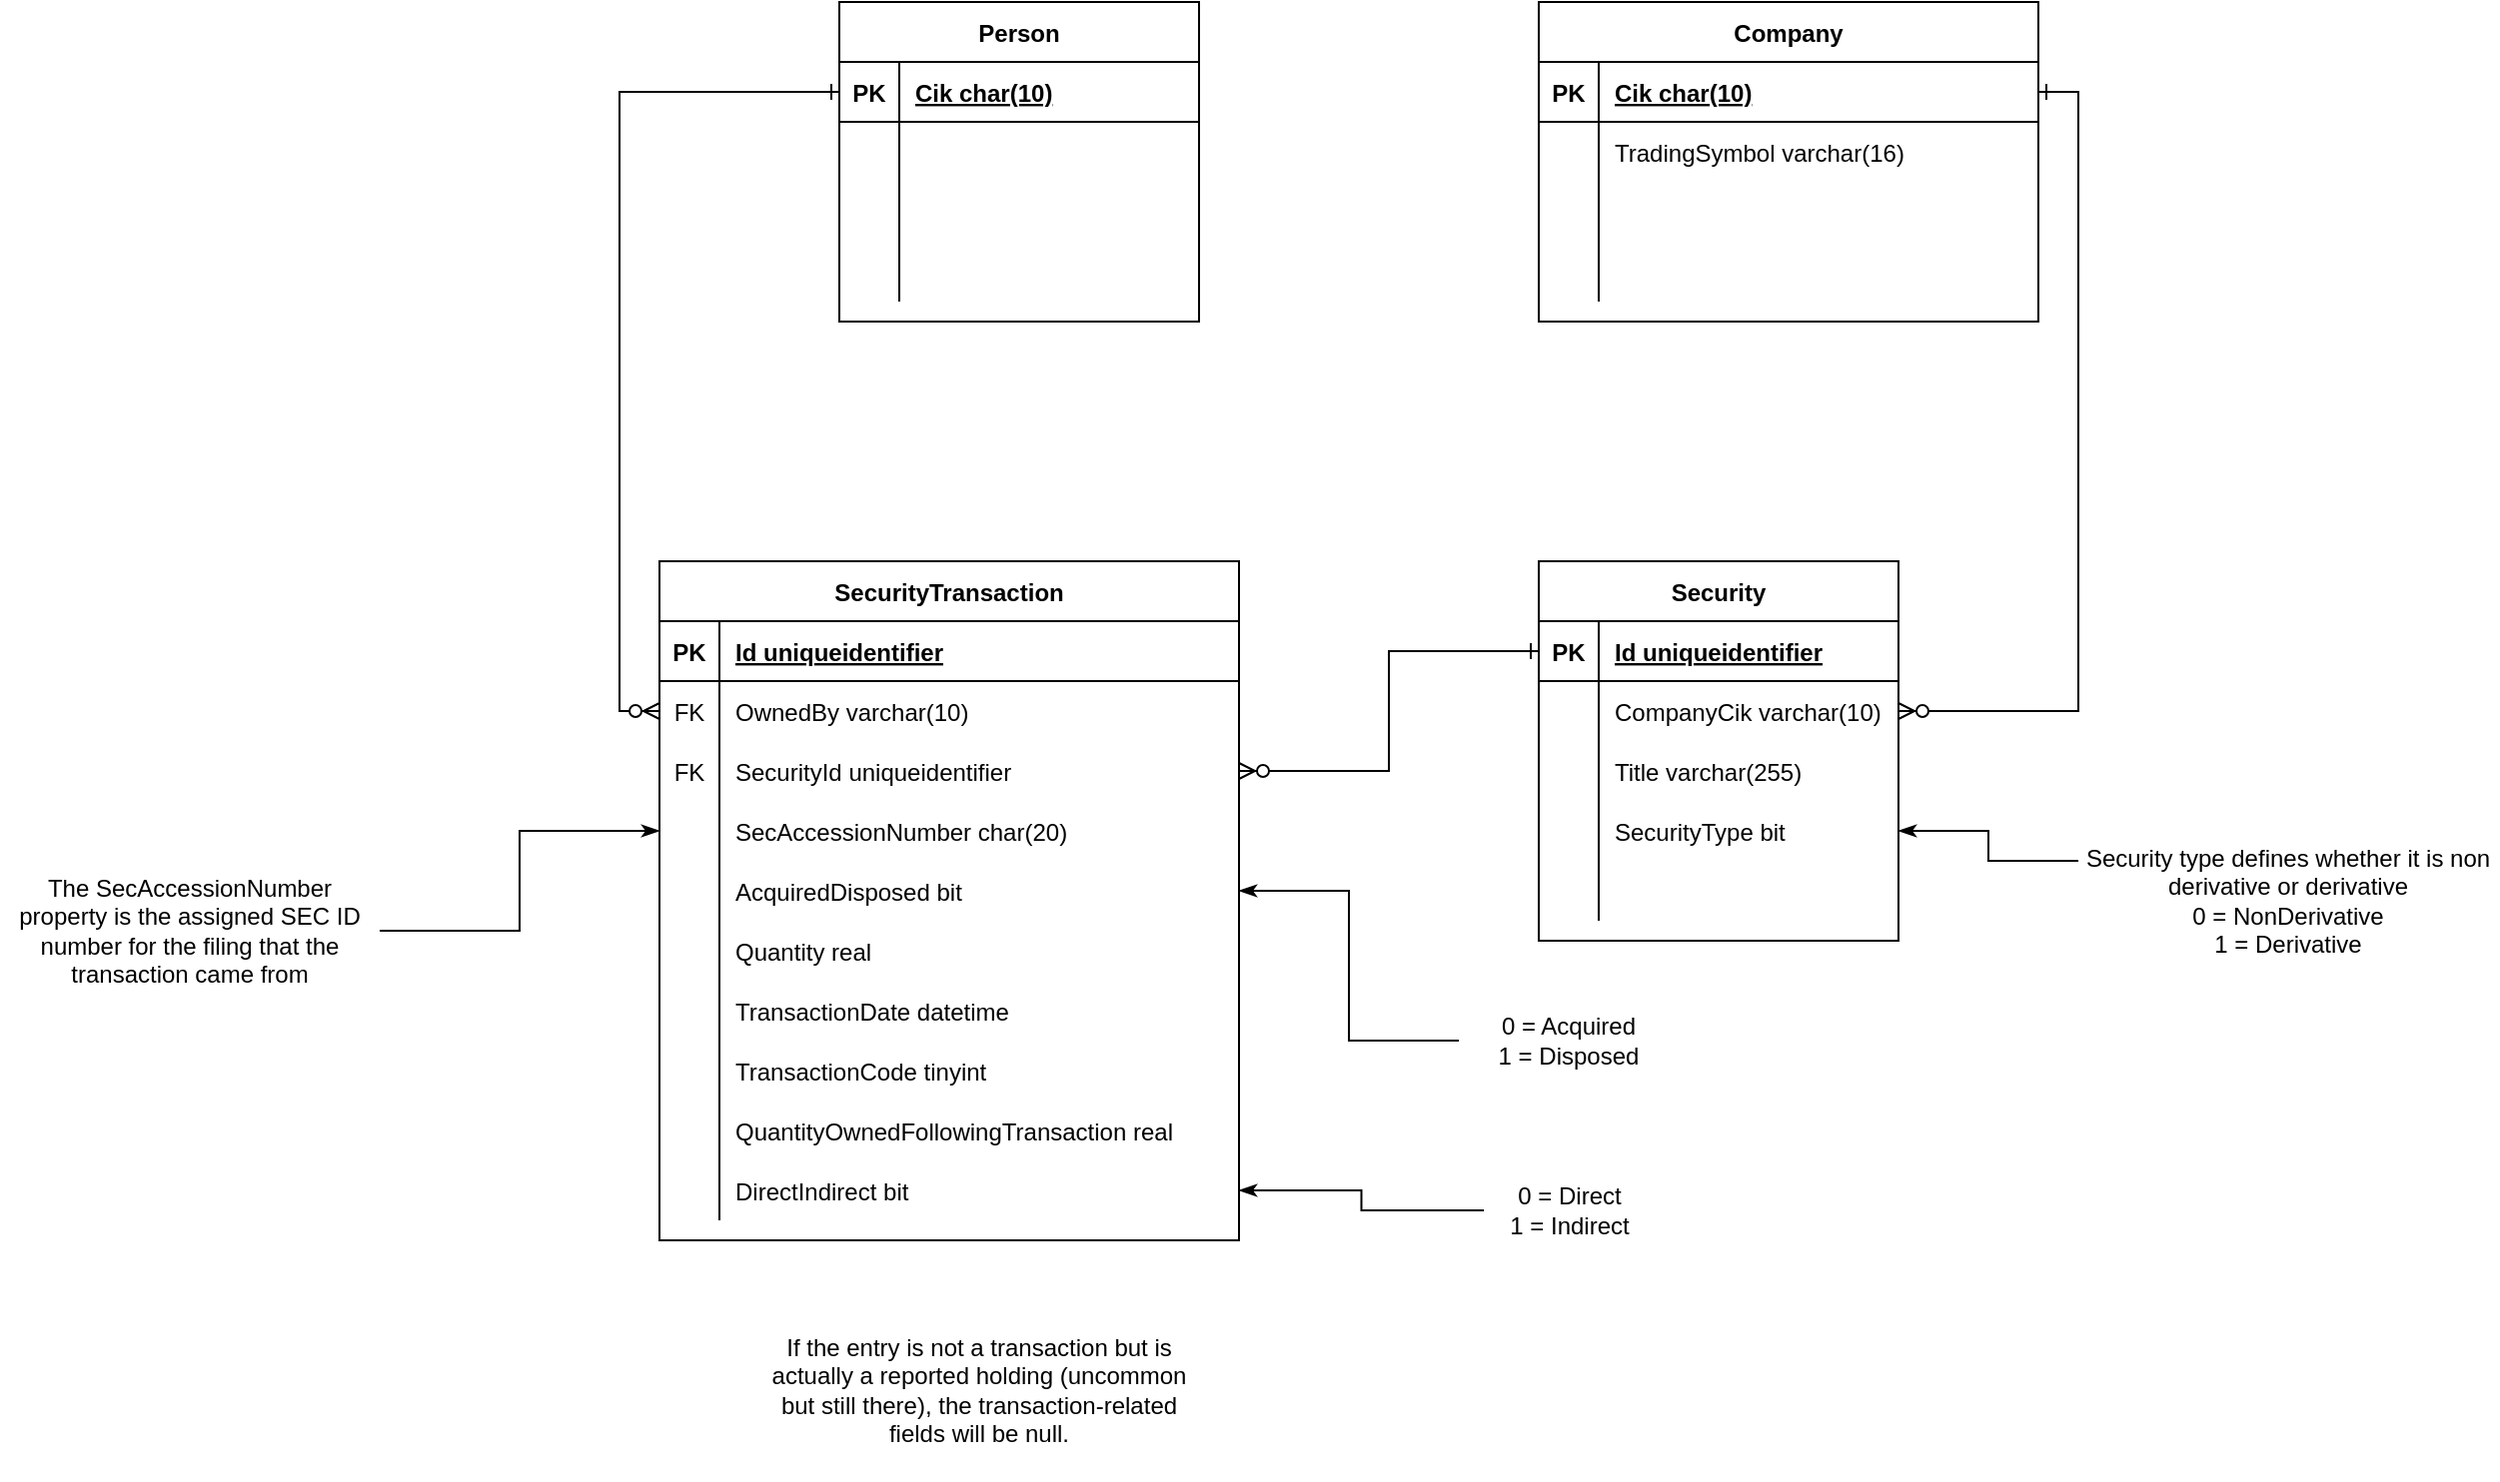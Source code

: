 <mxfile version="14.1.1" type="device"><diagram id="6W5HR7ICOnoBOupWS1DO" name="Page-1"><mxGraphModel dx="2035" dy="662" grid="1" gridSize="10" guides="1" tooltips="1" connect="1" arrows="1" fold="1" page="1" pageScale="1" pageWidth="850" pageHeight="1100" math="0" shadow="0"><root><mxCell id="0"/><mxCell id="1" parent="0"/><mxCell id="LILG7Z3rftx8jYJv71OW-1" value="Person" style="shape=table;startSize=30;container=1;collapsible=1;childLayout=tableLayout;fixedRows=1;rowLines=0;fontStyle=1;align=center;resizeLast=1;" vertex="1" parent="1"><mxGeometry x="110" y="170" width="180" height="160" as="geometry"/></mxCell><mxCell id="LILG7Z3rftx8jYJv71OW-2" value="" style="shape=partialRectangle;collapsible=0;dropTarget=0;pointerEvents=0;fillColor=none;top=0;left=0;bottom=1;right=0;points=[[0,0.5],[1,0.5]];portConstraint=eastwest;" vertex="1" parent="LILG7Z3rftx8jYJv71OW-1"><mxGeometry y="30" width="180" height="30" as="geometry"/></mxCell><mxCell id="LILG7Z3rftx8jYJv71OW-3" value="PK" style="shape=partialRectangle;connectable=0;fillColor=none;top=0;left=0;bottom=0;right=0;fontStyle=1;overflow=hidden;" vertex="1" parent="LILG7Z3rftx8jYJv71OW-2"><mxGeometry width="30" height="30" as="geometry"/></mxCell><mxCell id="LILG7Z3rftx8jYJv71OW-4" value="Cik char(10)" style="shape=partialRectangle;connectable=0;fillColor=none;top=0;left=0;bottom=0;right=0;align=left;spacingLeft=6;fontStyle=5;overflow=hidden;" vertex="1" parent="LILG7Z3rftx8jYJv71OW-2"><mxGeometry x="30" width="150" height="30" as="geometry"/></mxCell><mxCell id="LILG7Z3rftx8jYJv71OW-5" value="" style="shape=partialRectangle;collapsible=0;dropTarget=0;pointerEvents=0;fillColor=none;top=0;left=0;bottom=0;right=0;points=[[0,0.5],[1,0.5]];portConstraint=eastwest;" vertex="1" parent="LILG7Z3rftx8jYJv71OW-1"><mxGeometry y="60" width="180" height="30" as="geometry"/></mxCell><mxCell id="LILG7Z3rftx8jYJv71OW-6" value="" style="shape=partialRectangle;connectable=0;fillColor=none;top=0;left=0;bottom=0;right=0;editable=1;overflow=hidden;" vertex="1" parent="LILG7Z3rftx8jYJv71OW-5"><mxGeometry width="30" height="30" as="geometry"/></mxCell><mxCell id="LILG7Z3rftx8jYJv71OW-7" value="" style="shape=partialRectangle;connectable=0;fillColor=none;top=0;left=0;bottom=0;right=0;align=left;spacingLeft=6;overflow=hidden;" vertex="1" parent="LILG7Z3rftx8jYJv71OW-5"><mxGeometry x="30" width="150" height="30" as="geometry"/></mxCell><mxCell id="LILG7Z3rftx8jYJv71OW-8" value="" style="shape=partialRectangle;collapsible=0;dropTarget=0;pointerEvents=0;fillColor=none;top=0;left=0;bottom=0;right=0;points=[[0,0.5],[1,0.5]];portConstraint=eastwest;" vertex="1" parent="LILG7Z3rftx8jYJv71OW-1"><mxGeometry y="90" width="180" height="30" as="geometry"/></mxCell><mxCell id="LILG7Z3rftx8jYJv71OW-9" value="" style="shape=partialRectangle;connectable=0;fillColor=none;top=0;left=0;bottom=0;right=0;editable=1;overflow=hidden;" vertex="1" parent="LILG7Z3rftx8jYJv71OW-8"><mxGeometry width="30" height="30" as="geometry"/></mxCell><mxCell id="LILG7Z3rftx8jYJv71OW-10" value="" style="shape=partialRectangle;connectable=0;fillColor=none;top=0;left=0;bottom=0;right=0;align=left;spacingLeft=6;overflow=hidden;" vertex="1" parent="LILG7Z3rftx8jYJv71OW-8"><mxGeometry x="30" width="150" height="30" as="geometry"/></mxCell><mxCell id="LILG7Z3rftx8jYJv71OW-11" value="" style="shape=partialRectangle;collapsible=0;dropTarget=0;pointerEvents=0;fillColor=none;top=0;left=0;bottom=0;right=0;points=[[0,0.5],[1,0.5]];portConstraint=eastwest;" vertex="1" parent="LILG7Z3rftx8jYJv71OW-1"><mxGeometry y="120" width="180" height="30" as="geometry"/></mxCell><mxCell id="LILG7Z3rftx8jYJv71OW-12" value="" style="shape=partialRectangle;connectable=0;fillColor=none;top=0;left=0;bottom=0;right=0;editable=1;overflow=hidden;" vertex="1" parent="LILG7Z3rftx8jYJv71OW-11"><mxGeometry width="30" height="30" as="geometry"/></mxCell><mxCell id="LILG7Z3rftx8jYJv71OW-13" value="" style="shape=partialRectangle;connectable=0;fillColor=none;top=0;left=0;bottom=0;right=0;align=left;spacingLeft=6;overflow=hidden;" vertex="1" parent="LILG7Z3rftx8jYJv71OW-11"><mxGeometry x="30" width="150" height="30" as="geometry"/></mxCell><mxCell id="LILG7Z3rftx8jYJv71OW-14" value="Company" style="shape=table;startSize=30;container=1;collapsible=1;childLayout=tableLayout;fixedRows=1;rowLines=0;fontStyle=1;align=center;resizeLast=1;" vertex="1" parent="1"><mxGeometry x="460" y="170" width="250" height="160" as="geometry"/></mxCell><mxCell id="LILG7Z3rftx8jYJv71OW-15" value="" style="shape=partialRectangle;collapsible=0;dropTarget=0;pointerEvents=0;fillColor=none;top=0;left=0;bottom=1;right=0;points=[[0,0.5],[1,0.5]];portConstraint=eastwest;" vertex="1" parent="LILG7Z3rftx8jYJv71OW-14"><mxGeometry y="30" width="250" height="30" as="geometry"/></mxCell><mxCell id="LILG7Z3rftx8jYJv71OW-16" value="PK" style="shape=partialRectangle;connectable=0;fillColor=none;top=0;left=0;bottom=0;right=0;fontStyle=1;overflow=hidden;" vertex="1" parent="LILG7Z3rftx8jYJv71OW-15"><mxGeometry width="30" height="30" as="geometry"/></mxCell><mxCell id="LILG7Z3rftx8jYJv71OW-17" value="Cik char(10)" style="shape=partialRectangle;connectable=0;fillColor=none;top=0;left=0;bottom=0;right=0;align=left;spacingLeft=6;fontStyle=5;overflow=hidden;" vertex="1" parent="LILG7Z3rftx8jYJv71OW-15"><mxGeometry x="30" width="220" height="30" as="geometry"/></mxCell><mxCell id="LILG7Z3rftx8jYJv71OW-18" value="" style="shape=partialRectangle;collapsible=0;dropTarget=0;pointerEvents=0;fillColor=none;top=0;left=0;bottom=0;right=0;points=[[0,0.5],[1,0.5]];portConstraint=eastwest;" vertex="1" parent="LILG7Z3rftx8jYJv71OW-14"><mxGeometry y="60" width="250" height="30" as="geometry"/></mxCell><mxCell id="LILG7Z3rftx8jYJv71OW-19" value="" style="shape=partialRectangle;connectable=0;fillColor=none;top=0;left=0;bottom=0;right=0;editable=1;overflow=hidden;" vertex="1" parent="LILG7Z3rftx8jYJv71OW-18"><mxGeometry width="30" height="30" as="geometry"/></mxCell><mxCell id="LILG7Z3rftx8jYJv71OW-20" value="TradingSymbol varchar(16)" style="shape=partialRectangle;connectable=0;fillColor=none;top=0;left=0;bottom=0;right=0;align=left;spacingLeft=6;overflow=hidden;" vertex="1" parent="LILG7Z3rftx8jYJv71OW-18"><mxGeometry x="30" width="220" height="30" as="geometry"/></mxCell><mxCell id="LILG7Z3rftx8jYJv71OW-21" value="" style="shape=partialRectangle;collapsible=0;dropTarget=0;pointerEvents=0;fillColor=none;top=0;left=0;bottom=0;right=0;points=[[0,0.5],[1,0.5]];portConstraint=eastwest;" vertex="1" parent="LILG7Z3rftx8jYJv71OW-14"><mxGeometry y="90" width="250" height="30" as="geometry"/></mxCell><mxCell id="LILG7Z3rftx8jYJv71OW-22" value="" style="shape=partialRectangle;connectable=0;fillColor=none;top=0;left=0;bottom=0;right=0;editable=1;overflow=hidden;" vertex="1" parent="LILG7Z3rftx8jYJv71OW-21"><mxGeometry width="30" height="30" as="geometry"/></mxCell><mxCell id="LILG7Z3rftx8jYJv71OW-23" value="" style="shape=partialRectangle;connectable=0;fillColor=none;top=0;left=0;bottom=0;right=0;align=left;spacingLeft=6;overflow=hidden;" vertex="1" parent="LILG7Z3rftx8jYJv71OW-21"><mxGeometry x="30" width="220" height="30" as="geometry"/></mxCell><mxCell id="LILG7Z3rftx8jYJv71OW-24" value="" style="shape=partialRectangle;collapsible=0;dropTarget=0;pointerEvents=0;fillColor=none;top=0;left=0;bottom=0;right=0;points=[[0,0.5],[1,0.5]];portConstraint=eastwest;" vertex="1" parent="LILG7Z3rftx8jYJv71OW-14"><mxGeometry y="120" width="250" height="30" as="geometry"/></mxCell><mxCell id="LILG7Z3rftx8jYJv71OW-25" value="" style="shape=partialRectangle;connectable=0;fillColor=none;top=0;left=0;bottom=0;right=0;editable=1;overflow=hidden;" vertex="1" parent="LILG7Z3rftx8jYJv71OW-24"><mxGeometry width="30" height="30" as="geometry"/></mxCell><mxCell id="LILG7Z3rftx8jYJv71OW-26" value="" style="shape=partialRectangle;connectable=0;fillColor=none;top=0;left=0;bottom=0;right=0;align=left;spacingLeft=6;overflow=hidden;" vertex="1" parent="LILG7Z3rftx8jYJv71OW-24"><mxGeometry x="30" width="220" height="30" as="geometry"/></mxCell><mxCell id="LILG7Z3rftx8jYJv71OW-27" value="Security" style="shape=table;startSize=30;container=1;collapsible=1;childLayout=tableLayout;fixedRows=1;rowLines=0;fontStyle=1;align=center;resizeLast=1;" vertex="1" parent="1"><mxGeometry x="460" y="450" width="180" height="190" as="geometry"/></mxCell><mxCell id="LILG7Z3rftx8jYJv71OW-28" value="" style="shape=partialRectangle;collapsible=0;dropTarget=0;pointerEvents=0;fillColor=none;top=0;left=0;bottom=1;right=0;points=[[0,0.5],[1,0.5]];portConstraint=eastwest;" vertex="1" parent="LILG7Z3rftx8jYJv71OW-27"><mxGeometry y="30" width="180" height="30" as="geometry"/></mxCell><mxCell id="LILG7Z3rftx8jYJv71OW-29" value="PK" style="shape=partialRectangle;connectable=0;fillColor=none;top=0;left=0;bottom=0;right=0;fontStyle=1;overflow=hidden;" vertex="1" parent="LILG7Z3rftx8jYJv71OW-28"><mxGeometry width="30" height="30" as="geometry"/></mxCell><mxCell id="LILG7Z3rftx8jYJv71OW-30" value="Id uniqueidentifier" style="shape=partialRectangle;connectable=0;fillColor=none;top=0;left=0;bottom=0;right=0;align=left;spacingLeft=6;fontStyle=5;overflow=hidden;" vertex="1" parent="LILG7Z3rftx8jYJv71OW-28"><mxGeometry x="30" width="150" height="30" as="geometry"/></mxCell><mxCell id="LILG7Z3rftx8jYJv71OW-58" style="shape=partialRectangle;collapsible=0;dropTarget=0;pointerEvents=0;fillColor=none;top=0;left=0;bottom=0;right=0;points=[[0,0.5],[1,0.5]];portConstraint=eastwest;" vertex="1" parent="LILG7Z3rftx8jYJv71OW-27"><mxGeometry y="60" width="180" height="30" as="geometry"/></mxCell><mxCell id="LILG7Z3rftx8jYJv71OW-59" style="shape=partialRectangle;connectable=0;fillColor=none;top=0;left=0;bottom=0;right=0;editable=1;overflow=hidden;" vertex="1" parent="LILG7Z3rftx8jYJv71OW-58"><mxGeometry width="30" height="30" as="geometry"/></mxCell><mxCell id="LILG7Z3rftx8jYJv71OW-60" value="CompanyCik varchar(10)" style="shape=partialRectangle;connectable=0;fillColor=none;top=0;left=0;bottom=0;right=0;align=left;spacingLeft=6;overflow=hidden;" vertex="1" parent="LILG7Z3rftx8jYJv71OW-58"><mxGeometry x="30" width="150" height="30" as="geometry"/></mxCell><mxCell id="LILG7Z3rftx8jYJv71OW-31" value="" style="shape=partialRectangle;collapsible=0;dropTarget=0;pointerEvents=0;fillColor=none;top=0;left=0;bottom=0;right=0;points=[[0,0.5],[1,0.5]];portConstraint=eastwest;" vertex="1" parent="LILG7Z3rftx8jYJv71OW-27"><mxGeometry y="90" width="180" height="30" as="geometry"/></mxCell><mxCell id="LILG7Z3rftx8jYJv71OW-32" value="" style="shape=partialRectangle;connectable=0;fillColor=none;top=0;left=0;bottom=0;right=0;editable=1;overflow=hidden;" vertex="1" parent="LILG7Z3rftx8jYJv71OW-31"><mxGeometry width="30" height="30" as="geometry"/></mxCell><mxCell id="LILG7Z3rftx8jYJv71OW-33" value="Title varchar(255)" style="shape=partialRectangle;connectable=0;fillColor=none;top=0;left=0;bottom=0;right=0;align=left;spacingLeft=6;overflow=hidden;" vertex="1" parent="LILG7Z3rftx8jYJv71OW-31"><mxGeometry x="30" width="150" height="30" as="geometry"/></mxCell><mxCell id="LILG7Z3rftx8jYJv71OW-34" value="" style="shape=partialRectangle;collapsible=0;dropTarget=0;pointerEvents=0;fillColor=none;top=0;left=0;bottom=0;right=0;points=[[0,0.5],[1,0.5]];portConstraint=eastwest;" vertex="1" parent="LILG7Z3rftx8jYJv71OW-27"><mxGeometry y="120" width="180" height="30" as="geometry"/></mxCell><mxCell id="LILG7Z3rftx8jYJv71OW-35" value="" style="shape=partialRectangle;connectable=0;fillColor=none;top=0;left=0;bottom=0;right=0;editable=1;overflow=hidden;" vertex="1" parent="LILG7Z3rftx8jYJv71OW-34"><mxGeometry width="30" height="30" as="geometry"/></mxCell><mxCell id="LILG7Z3rftx8jYJv71OW-36" value="SecurityType bit" style="shape=partialRectangle;connectable=0;fillColor=none;top=0;left=0;bottom=0;right=0;align=left;spacingLeft=6;overflow=hidden;" vertex="1" parent="LILG7Z3rftx8jYJv71OW-34"><mxGeometry x="30" width="150" height="30" as="geometry"/></mxCell><mxCell id="LILG7Z3rftx8jYJv71OW-37" value="" style="shape=partialRectangle;collapsible=0;dropTarget=0;pointerEvents=0;fillColor=none;top=0;left=0;bottom=0;right=0;points=[[0,0.5],[1,0.5]];portConstraint=eastwest;" vertex="1" parent="LILG7Z3rftx8jYJv71OW-27"><mxGeometry y="150" width="180" height="30" as="geometry"/></mxCell><mxCell id="LILG7Z3rftx8jYJv71OW-38" value="" style="shape=partialRectangle;connectable=0;fillColor=none;top=0;left=0;bottom=0;right=0;editable=1;overflow=hidden;" vertex="1" parent="LILG7Z3rftx8jYJv71OW-37"><mxGeometry width="30" height="30" as="geometry"/></mxCell><mxCell id="LILG7Z3rftx8jYJv71OW-39" value="" style="shape=partialRectangle;connectable=0;fillColor=none;top=0;left=0;bottom=0;right=0;align=left;spacingLeft=6;overflow=hidden;" vertex="1" parent="LILG7Z3rftx8jYJv71OW-37"><mxGeometry x="30" width="150" height="30" as="geometry"/></mxCell><mxCell id="LILG7Z3rftx8jYJv71OW-40" value="SecurityTransaction" style="shape=table;startSize=30;container=1;collapsible=1;childLayout=tableLayout;fixedRows=1;rowLines=0;fontStyle=1;align=center;resizeLast=1;" vertex="1" parent="1"><mxGeometry x="20" y="450" width="290" height="340" as="geometry"/></mxCell><mxCell id="LILG7Z3rftx8jYJv71OW-41" value="" style="shape=partialRectangle;collapsible=0;dropTarget=0;pointerEvents=0;fillColor=none;top=0;left=0;bottom=1;right=0;points=[[0,0.5],[1,0.5]];portConstraint=eastwest;" vertex="1" parent="LILG7Z3rftx8jYJv71OW-40"><mxGeometry y="30" width="290" height="30" as="geometry"/></mxCell><mxCell id="LILG7Z3rftx8jYJv71OW-42" value="PK" style="shape=partialRectangle;connectable=0;fillColor=none;top=0;left=0;bottom=0;right=0;fontStyle=1;overflow=hidden;" vertex="1" parent="LILG7Z3rftx8jYJv71OW-41"><mxGeometry width="30" height="30" as="geometry"/></mxCell><mxCell id="LILG7Z3rftx8jYJv71OW-43" value="Id uniqueidentifier" style="shape=partialRectangle;connectable=0;fillColor=none;top=0;left=0;bottom=0;right=0;align=left;spacingLeft=6;fontStyle=5;overflow=hidden;" vertex="1" parent="LILG7Z3rftx8jYJv71OW-41"><mxGeometry x="30" width="260" height="30" as="geometry"/></mxCell><mxCell id="LILG7Z3rftx8jYJv71OW-44" value="" style="shape=partialRectangle;collapsible=0;dropTarget=0;pointerEvents=0;fillColor=none;top=0;left=0;bottom=0;right=0;points=[[0,0.5],[1,0.5]];portConstraint=eastwest;" vertex="1" parent="LILG7Z3rftx8jYJv71OW-40"><mxGeometry y="60" width="290" height="30" as="geometry"/></mxCell><mxCell id="LILG7Z3rftx8jYJv71OW-45" value="FK" style="shape=partialRectangle;connectable=0;fillColor=none;top=0;left=0;bottom=0;right=0;editable=1;overflow=hidden;" vertex="1" parent="LILG7Z3rftx8jYJv71OW-44"><mxGeometry width="30" height="30" as="geometry"/></mxCell><mxCell id="LILG7Z3rftx8jYJv71OW-46" value="OwnedBy varchar(10)" style="shape=partialRectangle;connectable=0;fillColor=none;top=0;left=0;bottom=0;right=0;align=left;spacingLeft=6;overflow=hidden;" vertex="1" parent="LILG7Z3rftx8jYJv71OW-44"><mxGeometry x="30" width="260" height="30" as="geometry"/></mxCell><mxCell id="LILG7Z3rftx8jYJv71OW-47" value="" style="shape=partialRectangle;collapsible=0;dropTarget=0;pointerEvents=0;fillColor=none;top=0;left=0;bottom=0;right=0;points=[[0,0.5],[1,0.5]];portConstraint=eastwest;" vertex="1" parent="LILG7Z3rftx8jYJv71OW-40"><mxGeometry y="90" width="290" height="30" as="geometry"/></mxCell><mxCell id="LILG7Z3rftx8jYJv71OW-48" value="FK" style="shape=partialRectangle;connectable=0;fillColor=none;top=0;left=0;bottom=0;right=0;editable=1;overflow=hidden;" vertex="1" parent="LILG7Z3rftx8jYJv71OW-47"><mxGeometry width="30" height="30" as="geometry"/></mxCell><mxCell id="LILG7Z3rftx8jYJv71OW-49" value="SecurityId uniqueidentifier" style="shape=partialRectangle;connectable=0;fillColor=none;top=0;left=0;bottom=0;right=0;align=left;spacingLeft=6;overflow=hidden;" vertex="1" parent="LILG7Z3rftx8jYJv71OW-47"><mxGeometry x="30" width="260" height="30" as="geometry"/></mxCell><mxCell id="LILG7Z3rftx8jYJv71OW-79" style="shape=partialRectangle;collapsible=0;dropTarget=0;pointerEvents=0;fillColor=none;top=0;left=0;bottom=0;right=0;points=[[0,0.5],[1,0.5]];portConstraint=eastwest;" vertex="1" parent="LILG7Z3rftx8jYJv71OW-40"><mxGeometry y="120" width="290" height="30" as="geometry"/></mxCell><mxCell id="LILG7Z3rftx8jYJv71OW-80" style="shape=partialRectangle;connectable=0;fillColor=none;top=0;left=0;bottom=0;right=0;editable=1;overflow=hidden;" vertex="1" parent="LILG7Z3rftx8jYJv71OW-79"><mxGeometry width="30" height="30" as="geometry"/></mxCell><mxCell id="LILG7Z3rftx8jYJv71OW-81" value="SecAccessionNumber char(20)" style="shape=partialRectangle;connectable=0;fillColor=none;top=0;left=0;bottom=0;right=0;align=left;spacingLeft=6;overflow=hidden;" vertex="1" parent="LILG7Z3rftx8jYJv71OW-79"><mxGeometry x="30" width="260" height="30" as="geometry"/></mxCell><mxCell id="LILG7Z3rftx8jYJv71OW-62" style="shape=partialRectangle;collapsible=0;dropTarget=0;pointerEvents=0;fillColor=none;top=0;left=0;bottom=0;right=0;points=[[0,0.5],[1,0.5]];portConstraint=eastwest;" vertex="1" parent="LILG7Z3rftx8jYJv71OW-40"><mxGeometry y="150" width="290" height="30" as="geometry"/></mxCell><mxCell id="LILG7Z3rftx8jYJv71OW-63" style="shape=partialRectangle;connectable=0;fillColor=none;top=0;left=0;bottom=0;right=0;editable=1;overflow=hidden;" vertex="1" parent="LILG7Z3rftx8jYJv71OW-62"><mxGeometry width="30" height="30" as="geometry"/></mxCell><mxCell id="LILG7Z3rftx8jYJv71OW-64" value="AcquiredDisposed bit" style="shape=partialRectangle;connectable=0;fillColor=none;top=0;left=0;bottom=0;right=0;align=left;spacingLeft=6;overflow=hidden;" vertex="1" parent="LILG7Z3rftx8jYJv71OW-62"><mxGeometry x="30" width="260" height="30" as="geometry"/></mxCell><mxCell id="LILG7Z3rftx8jYJv71OW-50" value="" style="shape=partialRectangle;collapsible=0;dropTarget=0;pointerEvents=0;fillColor=none;top=0;left=0;bottom=0;right=0;points=[[0,0.5],[1,0.5]];portConstraint=eastwest;" vertex="1" parent="LILG7Z3rftx8jYJv71OW-40"><mxGeometry y="180" width="290" height="30" as="geometry"/></mxCell><mxCell id="LILG7Z3rftx8jYJv71OW-51" value="" style="shape=partialRectangle;connectable=0;fillColor=none;top=0;left=0;bottom=0;right=0;editable=1;overflow=hidden;" vertex="1" parent="LILG7Z3rftx8jYJv71OW-50"><mxGeometry width="30" height="30" as="geometry"/></mxCell><mxCell id="LILG7Z3rftx8jYJv71OW-52" value="Quantity real" style="shape=partialRectangle;connectable=0;fillColor=none;top=0;left=0;bottom=0;right=0;align=left;spacingLeft=6;overflow=hidden;" vertex="1" parent="LILG7Z3rftx8jYJv71OW-50"><mxGeometry x="30" width="260" height="30" as="geometry"/></mxCell><mxCell id="LILG7Z3rftx8jYJv71OW-65" style="shape=partialRectangle;collapsible=0;dropTarget=0;pointerEvents=0;fillColor=none;top=0;left=0;bottom=0;right=0;points=[[0,0.5],[1,0.5]];portConstraint=eastwest;" vertex="1" parent="LILG7Z3rftx8jYJv71OW-40"><mxGeometry y="210" width="290" height="30" as="geometry"/></mxCell><mxCell id="LILG7Z3rftx8jYJv71OW-66" style="shape=partialRectangle;connectable=0;fillColor=none;top=0;left=0;bottom=0;right=0;editable=1;overflow=hidden;" vertex="1" parent="LILG7Z3rftx8jYJv71OW-65"><mxGeometry width="30" height="30" as="geometry"/></mxCell><mxCell id="LILG7Z3rftx8jYJv71OW-67" value="TransactionDate datetime" style="shape=partialRectangle;connectable=0;fillColor=none;top=0;left=0;bottom=0;right=0;align=left;spacingLeft=6;overflow=hidden;" vertex="1" parent="LILG7Z3rftx8jYJv71OW-65"><mxGeometry x="30" width="260" height="30" as="geometry"/></mxCell><mxCell id="LILG7Z3rftx8jYJv71OW-68" style="shape=partialRectangle;collapsible=0;dropTarget=0;pointerEvents=0;fillColor=none;top=0;left=0;bottom=0;right=0;points=[[0,0.5],[1,0.5]];portConstraint=eastwest;" vertex="1" parent="LILG7Z3rftx8jYJv71OW-40"><mxGeometry y="240" width="290" height="30" as="geometry"/></mxCell><mxCell id="LILG7Z3rftx8jYJv71OW-69" style="shape=partialRectangle;connectable=0;fillColor=none;top=0;left=0;bottom=0;right=0;editable=1;overflow=hidden;" vertex="1" parent="LILG7Z3rftx8jYJv71OW-68"><mxGeometry width="30" height="30" as="geometry"/></mxCell><mxCell id="LILG7Z3rftx8jYJv71OW-70" value="TransactionCode tinyint" style="shape=partialRectangle;connectable=0;fillColor=none;top=0;left=0;bottom=0;right=0;align=left;spacingLeft=6;overflow=hidden;" vertex="1" parent="LILG7Z3rftx8jYJv71OW-68"><mxGeometry x="30" width="260" height="30" as="geometry"/></mxCell><mxCell id="LILG7Z3rftx8jYJv71OW-71" style="shape=partialRectangle;collapsible=0;dropTarget=0;pointerEvents=0;fillColor=none;top=0;left=0;bottom=0;right=0;points=[[0,0.5],[1,0.5]];portConstraint=eastwest;" vertex="1" parent="LILG7Z3rftx8jYJv71OW-40"><mxGeometry y="270" width="290" height="30" as="geometry"/></mxCell><mxCell id="LILG7Z3rftx8jYJv71OW-72" style="shape=partialRectangle;connectable=0;fillColor=none;top=0;left=0;bottom=0;right=0;editable=1;overflow=hidden;" vertex="1" parent="LILG7Z3rftx8jYJv71OW-71"><mxGeometry width="30" height="30" as="geometry"/></mxCell><mxCell id="LILG7Z3rftx8jYJv71OW-73" value="QuantityOwnedFollowingTransaction real" style="shape=partialRectangle;connectable=0;fillColor=none;top=0;left=0;bottom=0;right=0;align=left;spacingLeft=6;overflow=hidden;" vertex="1" parent="LILG7Z3rftx8jYJv71OW-71"><mxGeometry x="30" width="260" height="30" as="geometry"/></mxCell><mxCell id="LILG7Z3rftx8jYJv71OW-74" style="shape=partialRectangle;collapsible=0;dropTarget=0;pointerEvents=0;fillColor=none;top=0;left=0;bottom=0;right=0;points=[[0,0.5],[1,0.5]];portConstraint=eastwest;" vertex="1" parent="LILG7Z3rftx8jYJv71OW-40"><mxGeometry y="300" width="290" height="30" as="geometry"/></mxCell><mxCell id="LILG7Z3rftx8jYJv71OW-75" style="shape=partialRectangle;connectable=0;fillColor=none;top=0;left=0;bottom=0;right=0;editable=1;overflow=hidden;" vertex="1" parent="LILG7Z3rftx8jYJv71OW-74"><mxGeometry width="30" height="30" as="geometry"/></mxCell><mxCell id="LILG7Z3rftx8jYJv71OW-76" value="DirectIndirect bit" style="shape=partialRectangle;connectable=0;fillColor=none;top=0;left=0;bottom=0;right=0;align=left;spacingLeft=6;overflow=hidden;" vertex="1" parent="LILG7Z3rftx8jYJv71OW-74"><mxGeometry x="30" width="260" height="30" as="geometry"/></mxCell><mxCell id="LILG7Z3rftx8jYJv71OW-56" style="edgeStyle=orthogonalEdgeStyle;rounded=0;orthogonalLoop=1;jettySize=auto;html=1;exitX=0;exitY=0.5;exitDx=0;exitDy=0;entryX=0;entryY=0.5;entryDx=0;entryDy=0;endArrow=ERone;endFill=0;startArrow=ERzeroToMany;startFill=1;" edge="1" parent="1" source="LILG7Z3rftx8jYJv71OW-44" target="LILG7Z3rftx8jYJv71OW-2"><mxGeometry relative="1" as="geometry"/></mxCell><mxCell id="LILG7Z3rftx8jYJv71OW-57" style="edgeStyle=orthogonalEdgeStyle;rounded=0;orthogonalLoop=1;jettySize=auto;html=1;exitX=1;exitY=0.5;exitDx=0;exitDy=0;entryX=0;entryY=0.5;entryDx=0;entryDy=0;startArrow=ERzeroToMany;startFill=1;endArrow=ERone;endFill=0;" edge="1" parent="1" source="LILG7Z3rftx8jYJv71OW-47" target="LILG7Z3rftx8jYJv71OW-28"><mxGeometry relative="1" as="geometry"/></mxCell><mxCell id="LILG7Z3rftx8jYJv71OW-61" style="edgeStyle=orthogonalEdgeStyle;rounded=0;orthogonalLoop=1;jettySize=auto;html=1;exitX=1;exitY=0.5;exitDx=0;exitDy=0;entryX=1;entryY=0.5;entryDx=0;entryDy=0;startArrow=ERzeroToMany;startFill=1;endArrow=ERone;endFill=0;" edge="1" parent="1" source="LILG7Z3rftx8jYJv71OW-58" target="LILG7Z3rftx8jYJv71OW-15"><mxGeometry relative="1" as="geometry"/></mxCell><mxCell id="LILG7Z3rftx8jYJv71OW-78" style="edgeStyle=orthogonalEdgeStyle;rounded=0;orthogonalLoop=1;jettySize=auto;html=1;exitX=0;exitY=0.25;exitDx=0;exitDy=0;entryX=1;entryY=0.5;entryDx=0;entryDy=0;startArrow=none;startFill=0;endArrow=classicThin;endFill=1;" edge="1" parent="1" source="LILG7Z3rftx8jYJv71OW-77" target="LILG7Z3rftx8jYJv71OW-34"><mxGeometry relative="1" as="geometry"/></mxCell><mxCell id="LILG7Z3rftx8jYJv71OW-77" value="Security type defines whether it is non derivative or derivative&lt;br&gt;0 = NonDerivative&lt;br&gt;1 = Derivative" style="text;html=1;strokeColor=none;fillColor=none;align=center;verticalAlign=middle;whiteSpace=wrap;rounded=0;" vertex="1" parent="1"><mxGeometry x="730" y="580" width="210" height="80" as="geometry"/></mxCell><mxCell id="LILG7Z3rftx8jYJv71OW-83" style="edgeStyle=orthogonalEdgeStyle;rounded=0;orthogonalLoop=1;jettySize=auto;html=1;exitX=1;exitY=0.5;exitDx=0;exitDy=0;entryX=0;entryY=0.5;entryDx=0;entryDy=0;startArrow=none;startFill=0;endArrow=classicThin;endFill=1;" edge="1" parent="1" source="LILG7Z3rftx8jYJv71OW-82" target="LILG7Z3rftx8jYJv71OW-79"><mxGeometry relative="1" as="geometry"/></mxCell><mxCell id="LILG7Z3rftx8jYJv71OW-82" value="The SecAccessionNumber property is the assigned SEC ID number for the filing that the transaction came from" style="text;html=1;strokeColor=none;fillColor=none;align=center;verticalAlign=middle;whiteSpace=wrap;rounded=0;" vertex="1" parent="1"><mxGeometry x="-310" y="570" width="190" height="130" as="geometry"/></mxCell><mxCell id="LILG7Z3rftx8jYJv71OW-88" style="edgeStyle=orthogonalEdgeStyle;rounded=0;orthogonalLoop=1;jettySize=auto;html=1;exitX=0;exitY=0.5;exitDx=0;exitDy=0;entryX=1;entryY=0.5;entryDx=0;entryDy=0;startArrow=none;startFill=0;endArrow=classicThin;endFill=1;" edge="1" parent="1" source="LILG7Z3rftx8jYJv71OW-85" target="LILG7Z3rftx8jYJv71OW-62"><mxGeometry relative="1" as="geometry"/></mxCell><mxCell id="LILG7Z3rftx8jYJv71OW-85" value="0 = Acquired&lt;br&gt;1 = Disposed" style="text;html=1;strokeColor=none;fillColor=none;align=center;verticalAlign=middle;whiteSpace=wrap;rounded=0;" vertex="1" parent="1"><mxGeometry x="420" y="660" width="110" height="60" as="geometry"/></mxCell><mxCell id="LILG7Z3rftx8jYJv71OW-90" style="edgeStyle=orthogonalEdgeStyle;rounded=0;orthogonalLoop=1;jettySize=auto;html=1;exitX=0;exitY=0.5;exitDx=0;exitDy=0;entryX=1;entryY=0.5;entryDx=0;entryDy=0;startArrow=none;startFill=0;endArrow=classicThin;endFill=1;" edge="1" parent="1" source="LILG7Z3rftx8jYJv71OW-89" target="LILG7Z3rftx8jYJv71OW-74"><mxGeometry relative="1" as="geometry"/></mxCell><mxCell id="LILG7Z3rftx8jYJv71OW-89" value="0 = Direct&lt;br&gt;1 = Indirect" style="text;html=1;strokeColor=none;fillColor=none;align=center;verticalAlign=middle;whiteSpace=wrap;rounded=0;" vertex="1" parent="1"><mxGeometry x="432.5" y="750" width="85" height="50" as="geometry"/></mxCell><mxCell id="LILG7Z3rftx8jYJv71OW-91" value="If the entry is not a transaction but is actually a reported holding (uncommon but still there), the transaction-related fields will be null." style="text;html=1;strokeColor=none;fillColor=none;align=center;verticalAlign=middle;whiteSpace=wrap;rounded=0;" vertex="1" parent="1"><mxGeometry x="70" y="820" width="220" height="90" as="geometry"/></mxCell></root></mxGraphModel></diagram></mxfile>